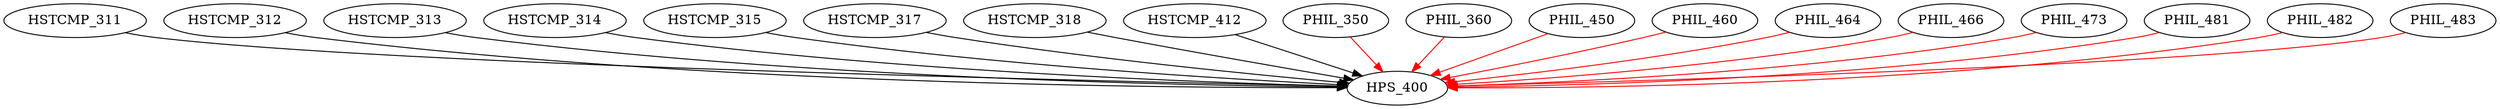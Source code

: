 digraph G {
    edge [color=black];
    HSTCMP_311 -> HPS_400;
    HSTCMP_312 -> HPS_400;
    HSTCMP_313 -> HPS_400;
    HSTCMP_314 -> HPS_400;
    HSTCMP_315 -> HPS_400;
    HSTCMP_317 -> HPS_400;
    HSTCMP_318 -> HPS_400;
    HSTCMP_412 -> HPS_400;
    edge [color=red];
    PHIL_350 -> HPS_400;
    PHIL_360 -> HPS_400;
    PHIL_450 -> HPS_400;
    PHIL_460 -> HPS_400;
    PHIL_464 -> HPS_400;
    PHIL_466 -> HPS_400;
    PHIL_473 -> HPS_400;
    PHIL_481 -> HPS_400;
    PHIL_482 -> HPS_400;
    PHIL_483 -> HPS_400;
}
